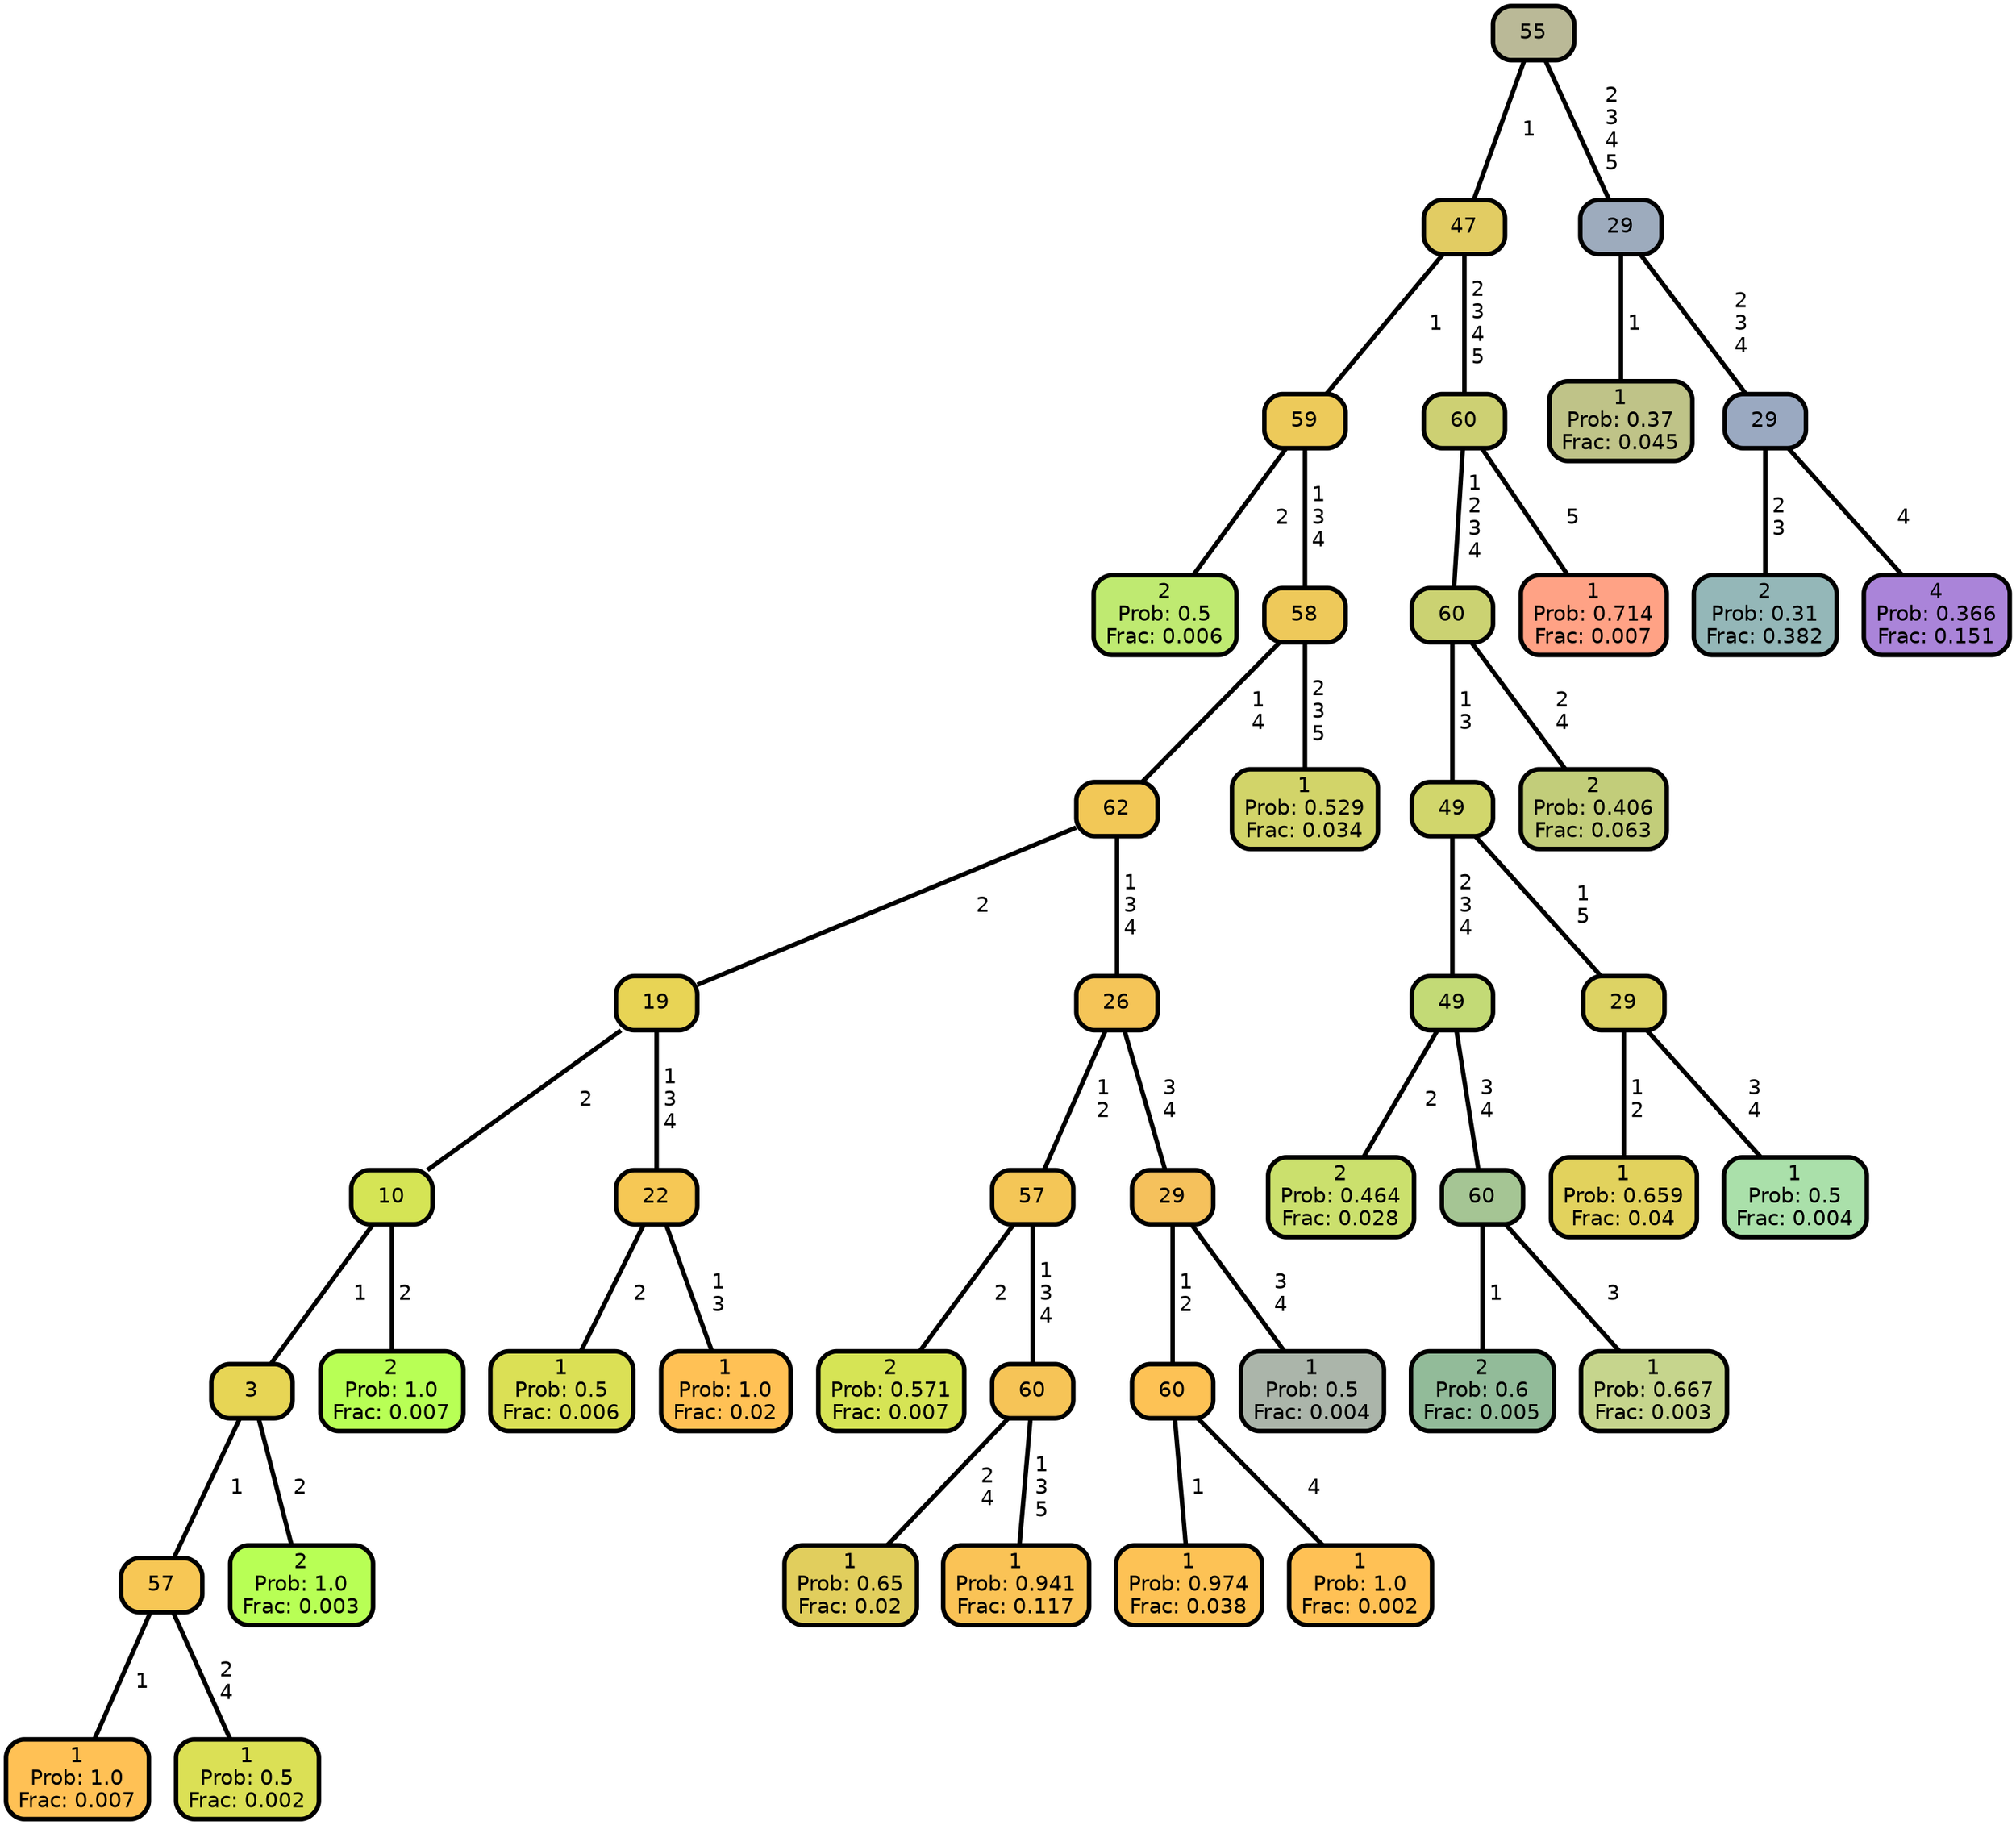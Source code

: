 graph Tree {
node [shape=box, style="filled, rounded",color="black",penwidth="3",fontcolor="black",                 fontname=helvetica] ;
graph [ranksep="0 equally", splines=straight,                 bgcolor=transparent, dpi=200] ;
edge [fontname=helvetica, color=black] ;
0 [label="2
Prob: 0.5
Frac: 0.006", fillcolor="#bfea71"] ;
1 [label="59", fillcolor="#edca5a"] ;
2 [label="1
Prob: 1.0
Frac: 0.007", fillcolor="#ffc155"] ;
3 [label="57", fillcolor="#f7c755"] ;
4 [label="1
Prob: 0.5
Frac: 0.002", fillcolor="#dbe055"] ;
5 [label="3", fillcolor="#e7d555"] ;
6 [label="2
Prob: 1.0
Frac: 0.003", fillcolor="#b8ff55"] ;
7 [label="10", fillcolor="#d5e455"] ;
8 [label="2
Prob: 1.0
Frac: 0.007", fillcolor="#b8ff55"] ;
9 [label="19", fillcolor="#e8d455"] ;
10 [label="1
Prob: 0.5
Frac: 0.006", fillcolor="#dbe055"] ;
11 [label="22", fillcolor="#f6c855"] ;
12 [label="1
Prob: 1.0
Frac: 0.02", fillcolor="#ffc155"] ;
13 [label="62", fillcolor="#f2c857"] ;
14 [label="2
Prob: 0.571
Frac: 0.007", fillcolor="#d6e455"] ;
15 [label="57", fillcolor="#f4c657"] ;
16 [label="1
Prob: 0.65
Frac: 0.02", fillcolor="#e1ce5d"] ;
17 [label="60", fillcolor="#f6c457"] ;
18 [label="1
Prob: 0.941
Frac: 0.117", fillcolor="#fac356"] ;
19 [label="26", fillcolor="#f5c558"] ;
20 [label="1
Prob: 0.974
Frac: 0.038", fillcolor="#fdc255"] ;
21 [label="60", fillcolor="#fdc255"] ;
22 [label="1
Prob: 1.0
Frac: 0.002", fillcolor="#ffc155"] ;
23 [label="29", fillcolor="#f5c15c"] ;
24 [label="1
Prob: 0.5
Frac: 0.004", fillcolor="#abb5aa"] ;
25 [label="58", fillcolor="#eec95a"] ;
26 [label="1
Prob: 0.529
Frac: 0.034", fillcolor="#d2d469"] ;
27 [label="47", fillcolor="#e2cc63"] ;
28 [label="2
Prob: 0.464
Frac: 0.028", fillcolor="#cbe06d"] ;
29 [label="49", fillcolor="#c3da76"] ;
30 [label="2
Prob: 0.6
Frac: 0.005", fillcolor="#92bb99"] ;
31 [label="60", fillcolor="#a5c594"] ;
32 [label="1
Prob: 0.667
Frac: 0.003", fillcolor="#c6d58d"] ;
33 [label="49", fillcolor="#d1d66c"] ;
34 [label="1
Prob: 0.659
Frac: 0.04", fillcolor="#e2d25d"] ;
35 [label="29", fillcolor="#ddd364"] ;
36 [label="1
Prob: 0.5
Frac: 0.004", fillcolor="#aae0aa"] ;
37 [label="60", fillcolor="#cbd272"] ;
38 [label="2
Prob: 0.406
Frac: 0.063", fillcolor="#c2cd7a"] ;
39 [label="60", fillcolor="#cdd073"] ;
40 [label="1
Prob: 0.714
Frac: 0.007", fillcolor="#ffa285"] ;
41 [label="55", fillcolor="#bab997"] ;
42 [label="1
Prob: 0.37
Frac: 0.045", fillcolor="#bfc388"] ;
43 [label="29", fillcolor="#9dabbd"] ;
44 [label="2
Prob: 0.31
Frac: 0.382", fillcolor="#94b7b8"] ;
45 [label="29", fillcolor="#9aa9c1"] ;
46 [label="4
Prob: 0.366
Frac: 0.151", fillcolor="#aa84d9"] ;
1 -- 0 [label=" 2",penwidth=3] ;
1 -- 25 [label=" 1\n 3\n 4",penwidth=3] ;
3 -- 2 [label=" 1",penwidth=3] ;
3 -- 4 [label=" 2\n 4",penwidth=3] ;
5 -- 3 [label=" 1",penwidth=3] ;
5 -- 6 [label=" 2",penwidth=3] ;
7 -- 5 [label=" 1",penwidth=3] ;
7 -- 8 [label=" 2",penwidth=3] ;
9 -- 7 [label=" 2",penwidth=3] ;
9 -- 11 [label=" 1\n 3\n 4",penwidth=3] ;
11 -- 10 [label=" 2",penwidth=3] ;
11 -- 12 [label=" 1\n 3",penwidth=3] ;
13 -- 9 [label=" 2",penwidth=3] ;
13 -- 19 [label=" 1\n 3\n 4",penwidth=3] ;
15 -- 14 [label=" 2",penwidth=3] ;
15 -- 17 [label=" 1\n 3\n 4",penwidth=3] ;
17 -- 16 [label=" 2\n 4",penwidth=3] ;
17 -- 18 [label=" 1\n 3\n 5",penwidth=3] ;
19 -- 15 [label=" 1\n 2",penwidth=3] ;
19 -- 23 [label=" 3\n 4",penwidth=3] ;
21 -- 20 [label=" 1",penwidth=3] ;
21 -- 22 [label=" 4",penwidth=3] ;
23 -- 21 [label=" 1\n 2",penwidth=3] ;
23 -- 24 [label=" 3\n 4",penwidth=3] ;
25 -- 13 [label=" 1\n 4",penwidth=3] ;
25 -- 26 [label=" 2\n 3\n 5",penwidth=3] ;
27 -- 1 [label=" 1",penwidth=3] ;
27 -- 39 [label=" 2\n 3\n 4\n 5",penwidth=3] ;
29 -- 28 [label=" 2",penwidth=3] ;
29 -- 31 [label=" 3\n 4",penwidth=3] ;
31 -- 30 [label=" 1",penwidth=3] ;
31 -- 32 [label=" 3",penwidth=3] ;
33 -- 29 [label=" 2\n 3\n 4",penwidth=3] ;
33 -- 35 [label=" 1\n 5",penwidth=3] ;
35 -- 34 [label=" 1\n 2",penwidth=3] ;
35 -- 36 [label=" 3\n 4",penwidth=3] ;
37 -- 33 [label=" 1\n 3",penwidth=3] ;
37 -- 38 [label=" 2\n 4",penwidth=3] ;
39 -- 37 [label=" 1\n 2\n 3\n 4",penwidth=3] ;
39 -- 40 [label=" 5",penwidth=3] ;
41 -- 27 [label=" 1",penwidth=3] ;
41 -- 43 [label=" 2\n 3\n 4\n 5",penwidth=3] ;
43 -- 42 [label=" 1",penwidth=3] ;
43 -- 45 [label=" 2\n 3\n 4",penwidth=3] ;
45 -- 44 [label=" 2\n 3",penwidth=3] ;
45 -- 46 [label=" 4",penwidth=3] ;
{rank = same;}}
